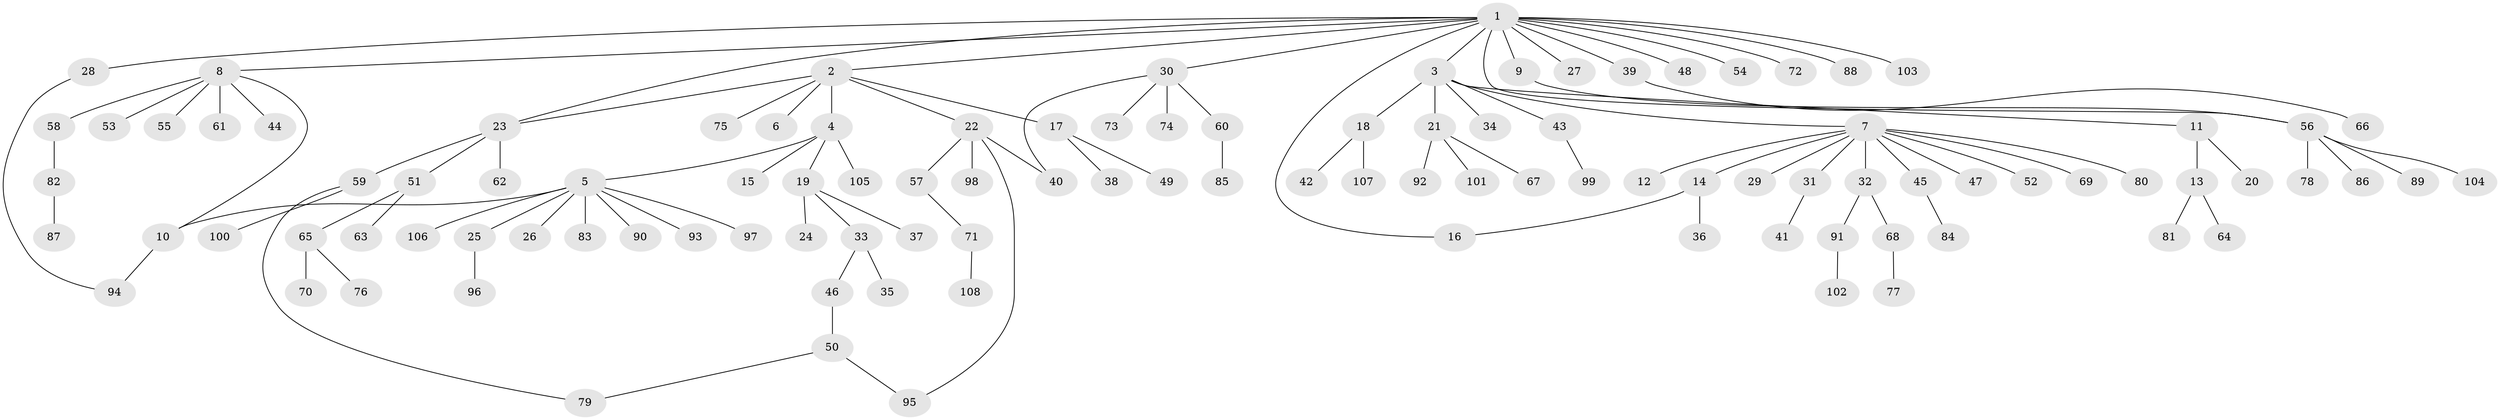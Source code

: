 // Generated by graph-tools (version 1.1) at 2025/25/03/09/25 03:25:54]
// undirected, 108 vertices, 115 edges
graph export_dot {
graph [start="1"]
  node [color=gray90,style=filled];
  1;
  2;
  3;
  4;
  5;
  6;
  7;
  8;
  9;
  10;
  11;
  12;
  13;
  14;
  15;
  16;
  17;
  18;
  19;
  20;
  21;
  22;
  23;
  24;
  25;
  26;
  27;
  28;
  29;
  30;
  31;
  32;
  33;
  34;
  35;
  36;
  37;
  38;
  39;
  40;
  41;
  42;
  43;
  44;
  45;
  46;
  47;
  48;
  49;
  50;
  51;
  52;
  53;
  54;
  55;
  56;
  57;
  58;
  59;
  60;
  61;
  62;
  63;
  64;
  65;
  66;
  67;
  68;
  69;
  70;
  71;
  72;
  73;
  74;
  75;
  76;
  77;
  78;
  79;
  80;
  81;
  82;
  83;
  84;
  85;
  86;
  87;
  88;
  89;
  90;
  91;
  92;
  93;
  94;
  95;
  96;
  97;
  98;
  99;
  100;
  101;
  102;
  103;
  104;
  105;
  106;
  107;
  108;
  1 -- 2;
  1 -- 3;
  1 -- 8;
  1 -- 9;
  1 -- 16;
  1 -- 23;
  1 -- 27;
  1 -- 28;
  1 -- 30;
  1 -- 39;
  1 -- 48;
  1 -- 54;
  1 -- 56;
  1 -- 72;
  1 -- 88;
  1 -- 103;
  2 -- 4;
  2 -- 6;
  2 -- 17;
  2 -- 22;
  2 -- 23;
  2 -- 75;
  3 -- 7;
  3 -- 11;
  3 -- 18;
  3 -- 21;
  3 -- 34;
  3 -- 43;
  4 -- 5;
  4 -- 15;
  4 -- 19;
  4 -- 105;
  5 -- 10;
  5 -- 25;
  5 -- 26;
  5 -- 83;
  5 -- 90;
  5 -- 93;
  5 -- 97;
  5 -- 106;
  7 -- 12;
  7 -- 14;
  7 -- 29;
  7 -- 31;
  7 -- 32;
  7 -- 45;
  7 -- 47;
  7 -- 52;
  7 -- 69;
  7 -- 80;
  8 -- 10;
  8 -- 44;
  8 -- 53;
  8 -- 55;
  8 -- 58;
  8 -- 61;
  9 -- 56;
  10 -- 94;
  11 -- 13;
  11 -- 20;
  13 -- 64;
  13 -- 81;
  14 -- 16;
  14 -- 36;
  17 -- 38;
  17 -- 49;
  18 -- 42;
  18 -- 107;
  19 -- 24;
  19 -- 33;
  19 -- 37;
  21 -- 67;
  21 -- 92;
  21 -- 101;
  22 -- 40;
  22 -- 57;
  22 -- 95;
  22 -- 98;
  23 -- 51;
  23 -- 59;
  23 -- 62;
  25 -- 96;
  28 -- 94;
  30 -- 40;
  30 -- 60;
  30 -- 73;
  30 -- 74;
  31 -- 41;
  32 -- 68;
  32 -- 91;
  33 -- 35;
  33 -- 46;
  39 -- 66;
  43 -- 99;
  45 -- 84;
  46 -- 50;
  50 -- 79;
  50 -- 95;
  51 -- 63;
  51 -- 65;
  56 -- 78;
  56 -- 86;
  56 -- 89;
  56 -- 104;
  57 -- 71;
  58 -- 82;
  59 -- 79;
  59 -- 100;
  60 -- 85;
  65 -- 70;
  65 -- 76;
  68 -- 77;
  71 -- 108;
  82 -- 87;
  91 -- 102;
}
